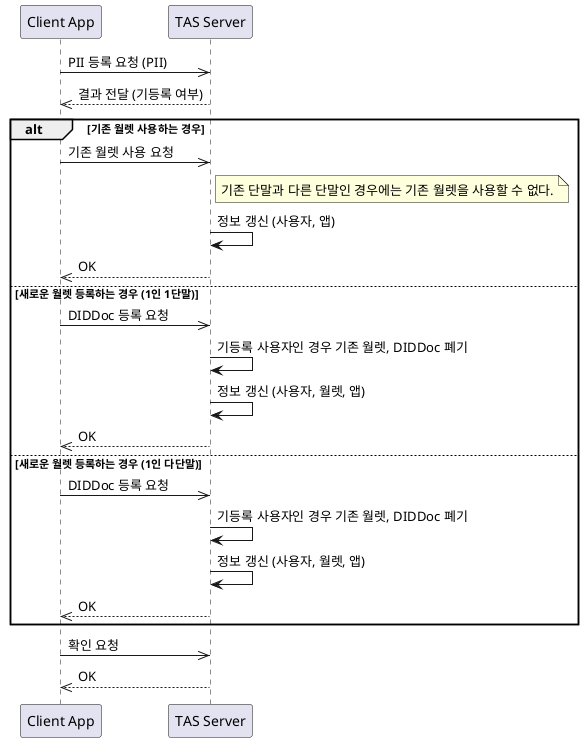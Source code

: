 @startuml
participant app as "Client App"
participant tas as "TAS Server"

app ->> tas : PII 등록 요청 (PII)
tas -->> app : 결과 전달 (기등록 여부)

alt 기존 월렛 사용하는 경우
    app ->> tas : 기존 월렛 사용 요청
    note right of tas : 기존 단말과 다른 단말인 경우에는 기존 월렛을 사용할 수 없다.
    tas -> tas : 정보 갱신 (사용자, 앱)
    tas -->> app : OK
else 새로운 월렛 등록하는 경우 (1인 1단말)
    app ->> tas : DIDDoc 등록 요청
    tas -> tas : 기등록 사용자인 경우 기존 월렛, DIDDoc 폐기
    tas -> tas : 정보 갱신 (사용자, 월렛, 앱)
    tas -->> app : OK
else 새로운 월렛 등록하는 경우 (1인 다단말)
    app ->> tas : DIDDoc 등록 요청
     tas -> tas : 기등록 사용자인 경우 기존 월렛, DIDDoc 폐기
    tas -> tas : 정보 갱신 (사용자, 월렛, 앱)
    tas -->> app : OK
end

app ->> tas : 확인 요청
tas -->> app : OK
@enduml